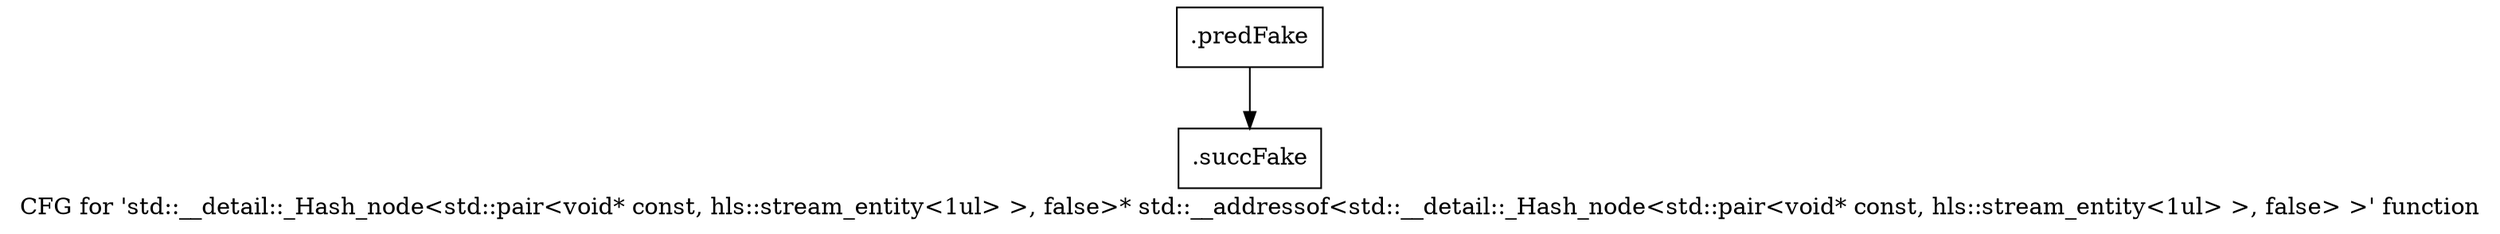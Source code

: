 digraph "CFG for 'std::__detail::_Hash_node\<std::pair\<void* const, hls::stream_entity\<1ul\> \>, false\>* std::__addressof\<std::__detail::_Hash_node\<std::pair\<void* const, hls::stream_entity\<1ul\> \>, false\> \>' function" {
	label="CFG for 'std::__detail::_Hash_node\<std::pair\<void* const, hls::stream_entity\<1ul\> \>, false\>* std::__addressof\<std::__detail::_Hash_node\<std::pair\<void* const, hls::stream_entity\<1ul\> \>, false\> \>' function";

	Node0x51c0e30 [shape=record,filename="",linenumber="",label="{.predFake}"];
	Node0x51c0e30 -> Node0x50d0730[ callList="" memoryops="" filename="/home/akhilkushe/Xilinx/Vitis_HLS/2021.2/tps/lnx64/gcc-6.2.0/lib/gcc/x86_64-pc-linux-gnu/6.2.0/../../../../include/c++/6.2.0/bits/move.h" execusionnum="1"];
	Node0x50d0730 [shape=record,filename="/home/akhilkushe/Xilinx/Vitis_HLS/2021.2/tps/lnx64/gcc-6.2.0/lib/gcc/x86_64-pc-linux-gnu/6.2.0/../../../../include/c++/6.2.0/bits/move.h",linenumber="49",label="{.succFake}"];
}
